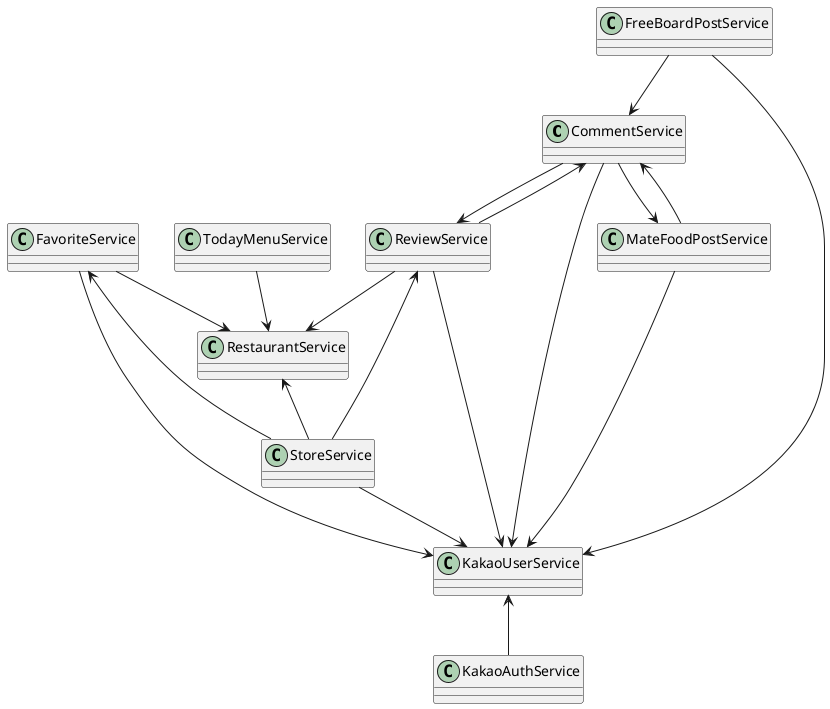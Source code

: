 @startuml

class CommentService
class FavoriteService
class FreeBoardPostService
class KakaoAuthService
class KakaoUserService
class MateFoodPostService
class RestaurantService
class ReviewService
class StoreService
class TodayMenuService

KakaoUserService <-- KakaoAuthService

StoreService --> KakaoUserService

RestaurantService <-- StoreService

ReviewService --> KakaoUserService
ReviewService --> RestaurantService
ReviewService --> CommentService
ReviewService <-- StoreService

CommentService --> KakaoUserService
CommentService --> ReviewService
CommentService --> MateFoodPostService

FreeBoardPostService --> KakaoUserService
FreeBoardPostService --> CommentService

MateFoodPostService --> KakaoUserService
MateFoodPostService --> CommentService

FavoriteService --> KakaoUserService
FavoriteService --> RestaurantService
FavoriteService <-- StoreService

TodayMenuService --> RestaurantService

@enduml
